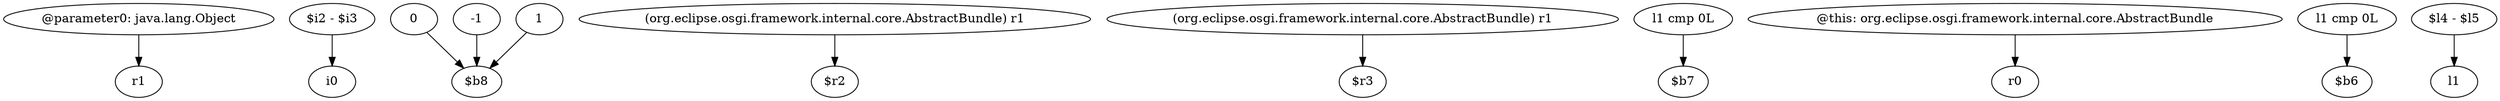 digraph g {
0[label="@parameter0: java.lang.Object"]
1[label="r1"]
0->1[label=""]
2[label="$i2 - $i3"]
3[label="i0"]
2->3[label=""]
4[label="0"]
5[label="$b8"]
4->5[label=""]
6[label="-1"]
6->5[label=""]
7[label="(org.eclipse.osgi.framework.internal.core.AbstractBundle) r1"]
8[label="$r2"]
7->8[label=""]
9[label="(org.eclipse.osgi.framework.internal.core.AbstractBundle) r1"]
10[label="$r3"]
9->10[label=""]
11[label="l1 cmp 0L"]
12[label="$b7"]
11->12[label=""]
13[label="@this: org.eclipse.osgi.framework.internal.core.AbstractBundle"]
14[label="r0"]
13->14[label=""]
15[label="l1 cmp 0L"]
16[label="$b6"]
15->16[label=""]
17[label="$l4 - $l5"]
18[label="l1"]
17->18[label=""]
19[label="1"]
19->5[label=""]
}